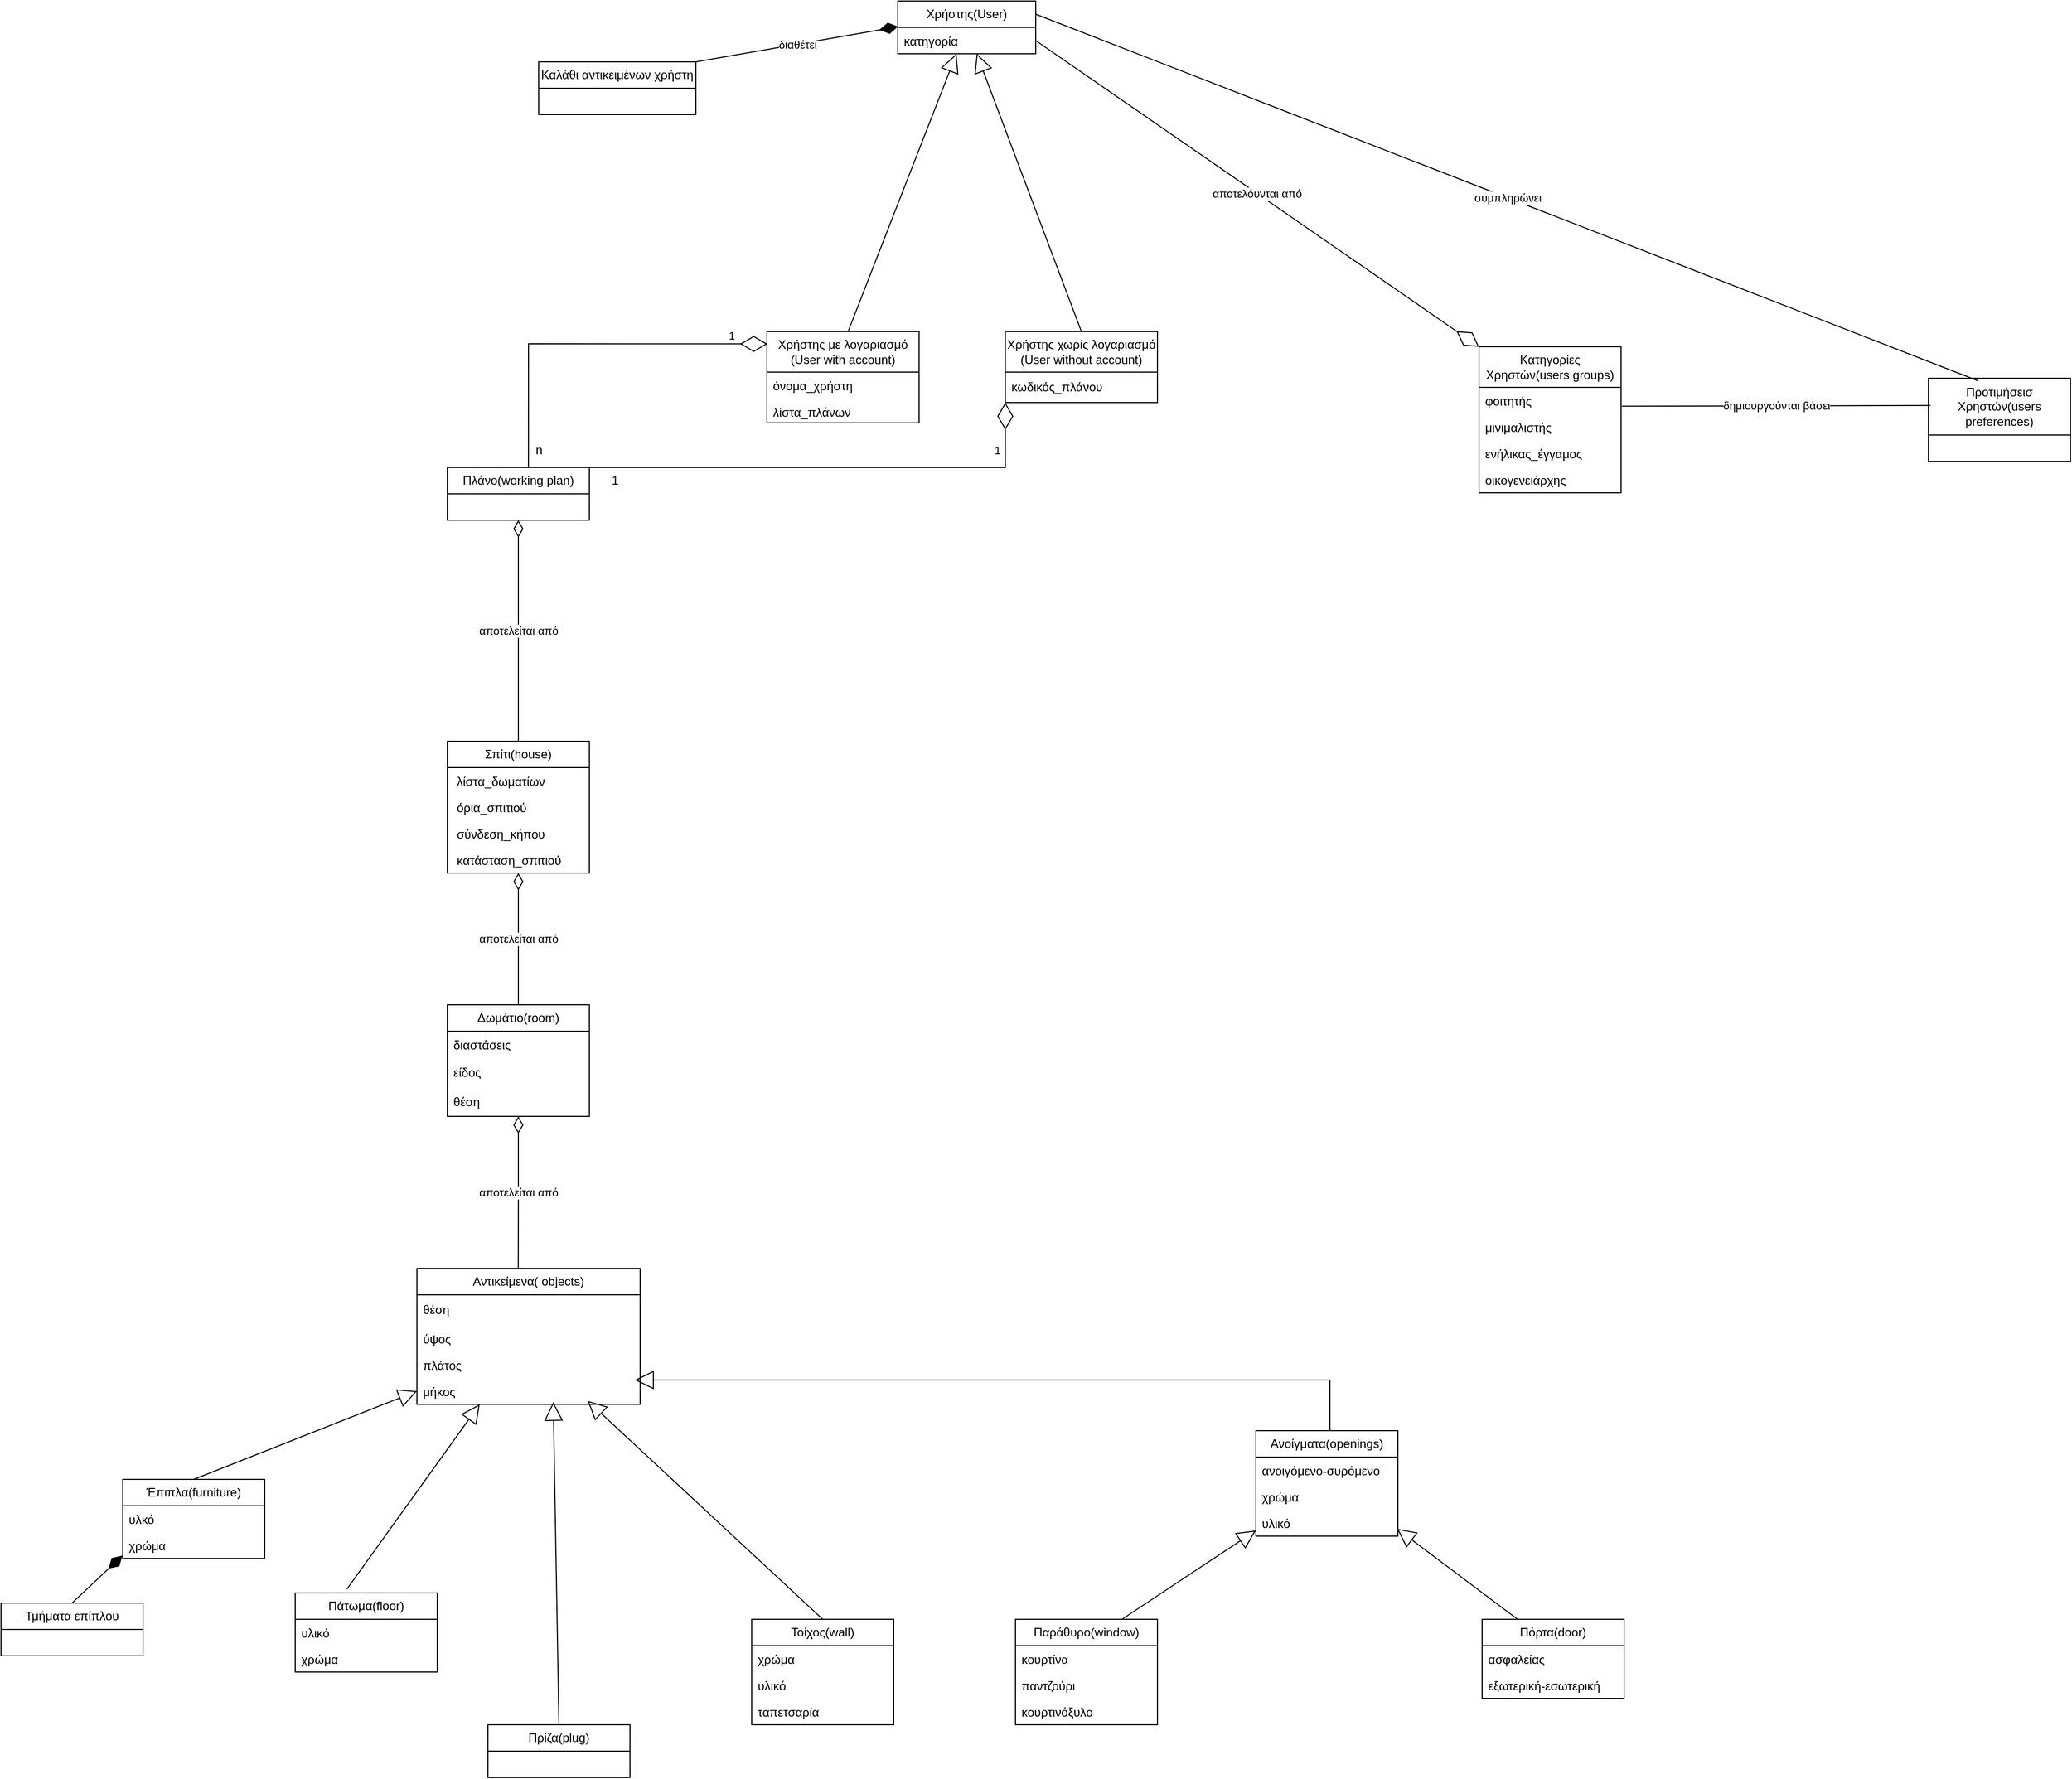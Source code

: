 <mxfile version="21.2.1">
  <diagram id="Sb5j8RT_6X5iySmUrkBr" name="Page-1">
    <mxGraphModel dx="1862" dy="553" grid="1" gridSize="10" guides="1" tooltips="1" connect="1" arrows="1" fold="1" page="1" pageScale="1" pageWidth="827" pageHeight="1169" math="0" shadow="0">
      <root>
        <mxCell id="WIyWlLk6GJQsqaUBKTNV-0" />
        <mxCell id="WIyWlLk6GJQsqaUBKTNV-1" parent="WIyWlLk6GJQsqaUBKTNV-0" />
        <mxCell id="PkM5QRC6UXLmhjLL5aXF-0" value="Χρήστης(User)" style="swimlane;fontStyle=0;childLayout=stackLayout;horizontal=1;startSize=26;fillColor=none;horizontalStack=0;resizeParent=1;resizeParentMax=0;resizeLast=0;collapsible=1;marginBottom=0;whiteSpace=wrap;html=1;" parent="WIyWlLk6GJQsqaUBKTNV-1" vertex="1">
          <mxGeometry x="274" y="90" width="136" height="52" as="geometry" />
        </mxCell>
        <mxCell id="PkM5QRC6UXLmhjLL5aXF-1" value="κατηγορία" style="text;strokeColor=none;fillColor=none;align=left;verticalAlign=top;spacingLeft=4;spacingRight=4;overflow=hidden;rotatable=0;points=[[0,0.5],[1,0.5]];portConstraint=eastwest;whiteSpace=wrap;html=1;" parent="PkM5QRC6UXLmhjLL5aXF-0" vertex="1">
          <mxGeometry y="26" width="136" height="26" as="geometry" />
        </mxCell>
        <mxCell id="PkM5QRC6UXLmhjLL5aXF-4" value="&lt;div&gt;Χρήστης με λογαριασμό&lt;/div&gt;&lt;div&gt;(User with account)&lt;br&gt;&lt;/div&gt;" style="swimlane;fontStyle=0;childLayout=stackLayout;horizontal=1;startSize=40;fillColor=none;horizontalStack=0;resizeParent=1;resizeParentMax=0;resizeLast=0;collapsible=1;marginBottom=0;whiteSpace=wrap;html=1;" parent="WIyWlLk6GJQsqaUBKTNV-1" vertex="1">
          <mxGeometry x="145" y="416" width="150" height="90" as="geometry" />
        </mxCell>
        <mxCell id="PkM5QRC6UXLmhjLL5aXF-12" value="" style="endArrow=block;endSize=16;endFill=0;html=1;rounded=0;" parent="PkM5QRC6UXLmhjLL5aXF-4" target="PkM5QRC6UXLmhjLL5aXF-0" edge="1">
          <mxGeometry width="160" relative="1" as="geometry">
            <mxPoint x="80" as="sourcePoint" />
            <mxPoint x="240" as="targetPoint" />
          </mxGeometry>
        </mxCell>
        <mxCell id="PkM5QRC6UXLmhjLL5aXF-5" value="όνομα_χρήστη" style="text;strokeColor=none;fillColor=none;align=left;verticalAlign=top;spacingLeft=4;spacingRight=4;overflow=hidden;rotatable=0;points=[[0,0.5],[1,0.5]];portConstraint=eastwest;whiteSpace=wrap;html=1;" parent="PkM5QRC6UXLmhjLL5aXF-4" vertex="1">
          <mxGeometry y="40" width="150" height="26" as="geometry" />
        </mxCell>
        <mxCell id="PkM5QRC6UXLmhjLL5aXF-6" value="λίστα_πλάνων" style="text;strokeColor=none;fillColor=none;align=left;verticalAlign=top;spacingLeft=4;spacingRight=4;overflow=hidden;rotatable=0;points=[[0,0.5],[1,0.5]];portConstraint=eastwest;whiteSpace=wrap;html=1;" parent="PkM5QRC6UXLmhjLL5aXF-4" vertex="1">
          <mxGeometry y="66" width="150" height="24" as="geometry" />
        </mxCell>
        <mxCell id="PkM5QRC6UXLmhjLL5aXF-8" value="&lt;div&gt;Χρήστης χωρίς λογαριασμό&lt;/div&gt;&lt;div&gt;(User without account)&lt;br&gt;&lt;/div&gt;" style="swimlane;fontStyle=0;childLayout=stackLayout;horizontal=1;startSize=40;fillColor=none;horizontalStack=0;resizeParent=1;resizeParentMax=0;resizeLast=0;collapsible=1;marginBottom=0;whiteSpace=wrap;html=1;" parent="WIyWlLk6GJQsqaUBKTNV-1" vertex="1">
          <mxGeometry x="380" y="416" width="150" height="70" as="geometry" />
        </mxCell>
        <mxCell id="YyLo7kHKkgCHPDjGbOCP-15" value="κωδικός_πλάνου" style="text;strokeColor=none;fillColor=none;align=left;verticalAlign=middle;spacingLeft=4;spacingRight=4;overflow=hidden;points=[[0,0.5],[1,0.5]];portConstraint=eastwest;rotatable=0;whiteSpace=wrap;html=1;" vertex="1" parent="PkM5QRC6UXLmhjLL5aXF-8">
          <mxGeometry y="40" width="150" height="30" as="geometry" />
        </mxCell>
        <mxCell id="PkM5QRC6UXLmhjLL5aXF-13" value="" style="endArrow=block;endSize=16;endFill=0;html=1;rounded=0;exitX=0.5;exitY=0;exitDx=0;exitDy=0;" parent="WIyWlLk6GJQsqaUBKTNV-1" source="PkM5QRC6UXLmhjLL5aXF-8" target="PkM5QRC6UXLmhjLL5aXF-0" edge="1">
          <mxGeometry width="160" relative="1" as="geometry">
            <mxPoint x="480" y="350" as="sourcePoint" />
            <mxPoint x="390" y="230" as="targetPoint" />
          </mxGeometry>
        </mxCell>
        <mxCell id="PkM5QRC6UXLmhjLL5aXF-14" value="Πλάνο(working plan)" style="swimlane;fontStyle=0;childLayout=stackLayout;horizontal=1;startSize=26;fillColor=none;horizontalStack=0;resizeParent=1;resizeParentMax=0;resizeLast=0;collapsible=1;marginBottom=0;whiteSpace=wrap;html=1;" parent="WIyWlLk6GJQsqaUBKTNV-1" vertex="1">
          <mxGeometry x="-170" y="550" width="140" height="52" as="geometry" />
        </mxCell>
        <mxCell id="PkM5QRC6UXLmhjLL5aXF-21" value="Σπίτι(house)" style="swimlane;fontStyle=0;childLayout=stackLayout;horizontal=1;startSize=26;fillColor=none;horizontalStack=0;resizeParent=1;resizeParentMax=0;resizeLast=0;collapsible=1;marginBottom=0;whiteSpace=wrap;html=1;" parent="WIyWlLk6GJQsqaUBKTNV-1" vertex="1">
          <mxGeometry x="-170" y="820" width="140" height="130" as="geometry" />
        </mxCell>
        <mxCell id="PkM5QRC6UXLmhjLL5aXF-22" value="&amp;nbsp;λίστα_δωματίων" style="text;strokeColor=none;fillColor=none;align=left;verticalAlign=top;spacingLeft=4;spacingRight=4;overflow=hidden;rotatable=0;points=[[0,0.5],[1,0.5]];portConstraint=eastwest;whiteSpace=wrap;html=1;" parent="PkM5QRC6UXLmhjLL5aXF-21" vertex="1">
          <mxGeometry y="26" width="140" height="26" as="geometry" />
        </mxCell>
        <mxCell id="PkM5QRC6UXLmhjLL5aXF-23" value="&amp;nbsp;όρια_σπιτιού" style="text;strokeColor=none;fillColor=none;align=left;verticalAlign=top;spacingLeft=4;spacingRight=4;overflow=hidden;rotatable=0;points=[[0,0.5],[1,0.5]];portConstraint=eastwest;whiteSpace=wrap;html=1;" parent="PkM5QRC6UXLmhjLL5aXF-21" vertex="1">
          <mxGeometry y="52" width="140" height="26" as="geometry" />
        </mxCell>
        <mxCell id="PkM5QRC6UXLmhjLL5aXF-24" value="&amp;nbsp;σύνδεση_κήπου" style="text;strokeColor=none;fillColor=none;align=left;verticalAlign=top;spacingLeft=4;spacingRight=4;overflow=hidden;rotatable=0;points=[[0,0.5],[1,0.5]];portConstraint=eastwest;whiteSpace=wrap;html=1;" parent="PkM5QRC6UXLmhjLL5aXF-21" vertex="1">
          <mxGeometry y="78" width="140" height="26" as="geometry" />
        </mxCell>
        <mxCell id="PkM5QRC6UXLmhjLL5aXF-128" value="&amp;nbsp;κατάσταση_σπιτιού" style="text;strokeColor=none;fillColor=none;align=left;verticalAlign=top;spacingLeft=4;spacingRight=4;overflow=hidden;rotatable=0;points=[[0,0.5],[1,0.5]];portConstraint=eastwest;whiteSpace=wrap;html=1;" parent="PkM5QRC6UXLmhjLL5aXF-21" vertex="1">
          <mxGeometry y="104" width="140" height="26" as="geometry" />
        </mxCell>
        <mxCell id="PkM5QRC6UXLmhjLL5aXF-25" value="Δωμάτιο(room)" style="swimlane;fontStyle=0;childLayout=stackLayout;horizontal=1;startSize=26;fillColor=none;horizontalStack=0;resizeParent=1;resizeParentMax=0;resizeLast=0;collapsible=1;marginBottom=0;whiteSpace=wrap;html=1;" parent="WIyWlLk6GJQsqaUBKTNV-1" vertex="1">
          <mxGeometry x="-170" y="1080" width="140" height="110" as="geometry" />
        </mxCell>
        <mxCell id="PkM5QRC6UXLmhjLL5aXF-26" value="διαστάσεις" style="text;strokeColor=none;fillColor=none;align=left;verticalAlign=top;spacingLeft=4;spacingRight=4;overflow=hidden;rotatable=0;points=[[0,0.5],[1,0.5]];portConstraint=eastwest;whiteSpace=wrap;html=1;" parent="PkM5QRC6UXLmhjLL5aXF-25" vertex="1">
          <mxGeometry y="26" width="140" height="26" as="geometry" />
        </mxCell>
        <mxCell id="YyLo7kHKkgCHPDjGbOCP-16" value="είδος" style="text;strokeColor=none;fillColor=none;align=left;verticalAlign=middle;spacingLeft=4;spacingRight=4;overflow=hidden;points=[[0,0.5],[1,0.5]];portConstraint=eastwest;rotatable=0;whiteSpace=wrap;html=1;" vertex="1" parent="PkM5QRC6UXLmhjLL5aXF-25">
          <mxGeometry y="52" width="140" height="30" as="geometry" />
        </mxCell>
        <mxCell id="PkM5QRC6UXLmhjLL5aXF-27" value="θέση" style="text;strokeColor=none;fillColor=none;align=left;verticalAlign=top;spacingLeft=4;spacingRight=4;overflow=hidden;rotatable=0;points=[[0,0.5],[1,0.5]];portConstraint=eastwest;whiteSpace=wrap;html=1;" parent="PkM5QRC6UXLmhjLL5aXF-25" vertex="1">
          <mxGeometry y="82" width="140" height="28" as="geometry" />
        </mxCell>
        <mxCell id="PkM5QRC6UXLmhjLL5aXF-39" value="1" style="endArrow=diamondThin;endFill=0;endSize=24;html=1;rounded=0;exitX=0.571;exitY=0;exitDx=0;exitDy=0;exitPerimeter=0;entryX=0.003;entryY=0.135;entryDx=0;entryDy=0;entryPerimeter=0;" parent="WIyWlLk6GJQsqaUBKTNV-1" source="PkM5QRC6UXLmhjLL5aXF-14" edge="1" target="PkM5QRC6UXLmhjLL5aXF-4">
          <mxGeometry x="0.802" y="8" width="160" relative="1" as="geometry">
            <mxPoint x="-70" y="560" as="sourcePoint" />
            <mxPoint x="140" y="430" as="targetPoint" />
            <Array as="points">
              <mxPoint x="-90" y="428" />
            </Array>
            <mxPoint as="offset" />
          </mxGeometry>
        </mxCell>
        <mxCell id="PkM5QRC6UXLmhjLL5aXF-41" value="Αντικείμενα( objects)" style="swimlane;fontStyle=0;childLayout=stackLayout;horizontal=1;startSize=26;fillColor=none;horizontalStack=0;resizeParent=1;resizeParentMax=0;resizeLast=0;collapsible=1;marginBottom=0;whiteSpace=wrap;html=1;" parent="WIyWlLk6GJQsqaUBKTNV-1" vertex="1">
          <mxGeometry x="-200" y="1340" width="220" height="134" as="geometry">
            <mxRectangle x="150" y="1030" width="150" height="30" as="alternateBounds" />
          </mxGeometry>
        </mxCell>
        <mxCell id="YyLo7kHKkgCHPDjGbOCP-22" value="θέση" style="text;strokeColor=none;fillColor=none;align=left;verticalAlign=middle;spacingLeft=4;spacingRight=4;overflow=hidden;points=[[0,0.5],[1,0.5]];portConstraint=eastwest;rotatable=0;whiteSpace=wrap;html=1;" vertex="1" parent="PkM5QRC6UXLmhjLL5aXF-41">
          <mxGeometry y="26" width="220" height="30" as="geometry" />
        </mxCell>
        <mxCell id="PkM5QRC6UXLmhjLL5aXF-42" value="ύψος" style="text;strokeColor=none;fillColor=none;align=left;verticalAlign=top;spacingLeft=4;spacingRight=4;overflow=hidden;rotatable=0;points=[[0,0.5],[1,0.5]];portConstraint=eastwest;whiteSpace=wrap;html=1;" parent="PkM5QRC6UXLmhjLL5aXF-41" vertex="1">
          <mxGeometry y="56" width="220" height="26" as="geometry" />
        </mxCell>
        <mxCell id="PkM5QRC6UXLmhjLL5aXF-43" value="πλάτος" style="text;strokeColor=none;fillColor=none;align=left;verticalAlign=top;spacingLeft=4;spacingRight=4;overflow=hidden;rotatable=0;points=[[0,0.5],[1,0.5]];portConstraint=eastwest;whiteSpace=wrap;html=1;" parent="PkM5QRC6UXLmhjLL5aXF-41" vertex="1">
          <mxGeometry y="82" width="220" height="26" as="geometry" />
        </mxCell>
        <mxCell id="PkM5QRC6UXLmhjLL5aXF-44" value="μήκος" style="text;strokeColor=none;fillColor=none;align=left;verticalAlign=top;spacingLeft=4;spacingRight=4;overflow=hidden;rotatable=0;points=[[0,0.5],[1,0.5]];portConstraint=eastwest;whiteSpace=wrap;html=1;" parent="PkM5QRC6UXLmhjLL5aXF-41" vertex="1">
          <mxGeometry y="108" width="220" height="26" as="geometry" />
        </mxCell>
        <mxCell id="PkM5QRC6UXLmhjLL5aXF-45" value="Έπιπλα(furniture)" style="swimlane;fontStyle=0;childLayout=stackLayout;horizontal=1;startSize=26;fillColor=none;horizontalStack=0;resizeParent=1;resizeParentMax=0;resizeLast=0;collapsible=1;marginBottom=0;whiteSpace=wrap;html=1;" parent="WIyWlLk6GJQsqaUBKTNV-1" vertex="1">
          <mxGeometry x="-490" y="1548" width="140" height="78" as="geometry" />
        </mxCell>
        <mxCell id="PkM5QRC6UXLmhjLL5aXF-49" value="" style="endArrow=block;endSize=16;endFill=0;html=1;rounded=0;entryX=0;entryY=0.5;entryDx=0;entryDy=0;" parent="PkM5QRC6UXLmhjLL5aXF-45" target="PkM5QRC6UXLmhjLL5aXF-44" edge="1">
          <mxGeometry width="160" relative="1" as="geometry">
            <mxPoint x="70" as="sourcePoint" />
            <mxPoint x="230" as="targetPoint" />
          </mxGeometry>
        </mxCell>
        <mxCell id="PkM5QRC6UXLmhjLL5aXF-47" value="υλκό" style="text;strokeColor=none;fillColor=none;align=left;verticalAlign=top;spacingLeft=4;spacingRight=4;overflow=hidden;rotatable=0;points=[[0,0.5],[1,0.5]];portConstraint=eastwest;whiteSpace=wrap;html=1;" parent="PkM5QRC6UXLmhjLL5aXF-45" vertex="1">
          <mxGeometry y="26" width="140" height="26" as="geometry" />
        </mxCell>
        <mxCell id="PkM5QRC6UXLmhjLL5aXF-48" value="χρώμα" style="text;strokeColor=none;fillColor=none;align=left;verticalAlign=top;spacingLeft=4;spacingRight=4;overflow=hidden;rotatable=0;points=[[0,0.5],[1,0.5]];portConstraint=eastwest;whiteSpace=wrap;html=1;" parent="PkM5QRC6UXLmhjLL5aXF-45" vertex="1">
          <mxGeometry y="52" width="140" height="26" as="geometry" />
        </mxCell>
        <mxCell id="PkM5QRC6UXLmhjLL5aXF-56" value="Πάτωμα(floor)" style="swimlane;fontStyle=0;childLayout=stackLayout;horizontal=1;startSize=26;fillColor=none;horizontalStack=0;resizeParent=1;resizeParentMax=0;resizeLast=0;collapsible=1;marginBottom=0;whiteSpace=wrap;html=1;" parent="WIyWlLk6GJQsqaUBKTNV-1" vertex="1">
          <mxGeometry x="-320" y="1660" width="140" height="78" as="geometry" />
        </mxCell>
        <mxCell id="PkM5QRC6UXLmhjLL5aXF-57" value="υλικό" style="text;strokeColor=none;fillColor=none;align=left;verticalAlign=top;spacingLeft=4;spacingRight=4;overflow=hidden;rotatable=0;points=[[0,0.5],[1,0.5]];portConstraint=eastwest;whiteSpace=wrap;html=1;" parent="PkM5QRC6UXLmhjLL5aXF-56" vertex="1">
          <mxGeometry y="26" width="140" height="26" as="geometry" />
        </mxCell>
        <mxCell id="PkM5QRC6UXLmhjLL5aXF-58" value="χρώμα" style="text;strokeColor=none;fillColor=none;align=left;verticalAlign=top;spacingLeft=4;spacingRight=4;overflow=hidden;rotatable=0;points=[[0,0.5],[1,0.5]];portConstraint=eastwest;whiteSpace=wrap;html=1;" parent="PkM5QRC6UXLmhjLL5aXF-56" vertex="1">
          <mxGeometry y="52" width="140" height="26" as="geometry" />
        </mxCell>
        <mxCell id="PkM5QRC6UXLmhjLL5aXF-60" value="" style="endArrow=block;endSize=16;endFill=0;html=1;rounded=0;exitX=0.364;exitY=-0.048;exitDx=0;exitDy=0;exitPerimeter=0;" parent="WIyWlLk6GJQsqaUBKTNV-1" source="PkM5QRC6UXLmhjLL5aXF-56" target="PkM5QRC6UXLmhjLL5aXF-41" edge="1">
          <mxGeometry width="160" relative="1" as="geometry">
            <mxPoint x="-60" y="1680" as="sourcePoint" />
            <mxPoint y="1601" as="targetPoint" />
          </mxGeometry>
        </mxCell>
        <mxCell id="PkM5QRC6UXLmhjLL5aXF-61" value="Ανοίγματα(openings)" style="swimlane;fontStyle=0;childLayout=stackLayout;horizontal=1;startSize=26;fillColor=none;horizontalStack=0;resizeParent=1;resizeParentMax=0;resizeLast=0;collapsible=1;marginBottom=0;whiteSpace=wrap;html=1;" parent="WIyWlLk6GJQsqaUBKTNV-1" vertex="1">
          <mxGeometry x="627" y="1500" width="140" height="104" as="geometry" />
        </mxCell>
        <mxCell id="PkM5QRC6UXLmhjLL5aXF-65" value="" style="endArrow=block;endSize=16;endFill=0;html=1;rounded=0;entryX=0.977;entryY=0.077;entryDx=0;entryDy=0;entryPerimeter=0;" parent="PkM5QRC6UXLmhjLL5aXF-61" target="PkM5QRC6UXLmhjLL5aXF-44" edge="1">
          <mxGeometry width="160" relative="1" as="geometry">
            <mxPoint x="73" as="sourcePoint" />
            <mxPoint x="-90" y="-80" as="targetPoint" />
            <Array as="points">
              <mxPoint x="73" y="-50" />
            </Array>
          </mxGeometry>
        </mxCell>
        <mxCell id="PkM5QRC6UXLmhjLL5aXF-62" value="ανοιγόμενο-συρόμενο" style="text;strokeColor=none;fillColor=none;align=left;verticalAlign=top;spacingLeft=4;spacingRight=4;overflow=hidden;rotatable=0;points=[[0,0.5],[1,0.5]];portConstraint=eastwest;whiteSpace=wrap;html=1;" parent="PkM5QRC6UXLmhjLL5aXF-61" vertex="1">
          <mxGeometry y="26" width="140" height="26" as="geometry" />
        </mxCell>
        <mxCell id="PkM5QRC6UXLmhjLL5aXF-63" value="χρώμα" style="text;strokeColor=none;fillColor=none;align=left;verticalAlign=top;spacingLeft=4;spacingRight=4;overflow=hidden;rotatable=0;points=[[0,0.5],[1,0.5]];portConstraint=eastwest;whiteSpace=wrap;html=1;" parent="PkM5QRC6UXLmhjLL5aXF-61" vertex="1">
          <mxGeometry y="52" width="140" height="26" as="geometry" />
        </mxCell>
        <mxCell id="PkM5QRC6UXLmhjLL5aXF-64" value="υλικό" style="text;strokeColor=none;fillColor=none;align=left;verticalAlign=top;spacingLeft=4;spacingRight=4;overflow=hidden;rotatable=0;points=[[0,0.5],[1,0.5]];portConstraint=eastwest;whiteSpace=wrap;html=1;" parent="PkM5QRC6UXLmhjLL5aXF-61" vertex="1">
          <mxGeometry y="78" width="140" height="26" as="geometry" />
        </mxCell>
        <mxCell id="PkM5QRC6UXLmhjLL5aXF-66" value="Πρίζα(plug)" style="swimlane;fontStyle=0;childLayout=stackLayout;horizontal=1;startSize=26;fillColor=none;horizontalStack=0;resizeParent=1;resizeParentMax=0;resizeLast=0;collapsible=1;marginBottom=0;whiteSpace=wrap;html=1;" parent="WIyWlLk6GJQsqaUBKTNV-1" vertex="1">
          <mxGeometry x="-130" y="1790" width="140" height="52" as="geometry" />
        </mxCell>
        <mxCell id="PkM5QRC6UXLmhjLL5aXF-86" value="" style="endArrow=block;endSize=16;endFill=0;html=1;rounded=0;entryX=0.611;entryY=0.912;entryDx=0;entryDy=0;entryPerimeter=0;" parent="PkM5QRC6UXLmhjLL5aXF-66" target="PkM5QRC6UXLmhjLL5aXF-44" edge="1">
          <mxGeometry width="160" relative="1" as="geometry">
            <mxPoint x="70" as="sourcePoint" />
            <mxPoint x="60" y="-359" as="targetPoint" />
          </mxGeometry>
        </mxCell>
        <mxCell id="PkM5QRC6UXLmhjLL5aXF-70" value="Τοίχος(wall)" style="swimlane;fontStyle=0;childLayout=stackLayout;horizontal=1;startSize=26;fillColor=none;horizontalStack=0;resizeParent=1;resizeParentMax=0;resizeLast=0;collapsible=1;marginBottom=0;whiteSpace=wrap;html=1;" parent="WIyWlLk6GJQsqaUBKTNV-1" vertex="1">
          <mxGeometry x="130" y="1686" width="140" height="104" as="geometry" />
        </mxCell>
        <mxCell id="PkM5QRC6UXLmhjLL5aXF-87" value="" style="endArrow=block;endSize=16;endFill=0;html=1;rounded=0;entryX=0.765;entryY=0.867;entryDx=0;entryDy=0;entryPerimeter=0;" parent="PkM5QRC6UXLmhjLL5aXF-70" target="PkM5QRC6UXLmhjLL5aXF-44" edge="1">
          <mxGeometry width="160" relative="1" as="geometry">
            <mxPoint x="70" as="sourcePoint" />
            <mxPoint x="-40" y="-60" as="targetPoint" />
          </mxGeometry>
        </mxCell>
        <mxCell id="PkM5QRC6UXLmhjLL5aXF-71" value="χρώμα" style="text;strokeColor=none;fillColor=none;align=left;verticalAlign=top;spacingLeft=4;spacingRight=4;overflow=hidden;rotatable=0;points=[[0,0.5],[1,0.5]];portConstraint=eastwest;whiteSpace=wrap;html=1;" parent="PkM5QRC6UXLmhjLL5aXF-70" vertex="1">
          <mxGeometry y="26" width="140" height="26" as="geometry" />
        </mxCell>
        <mxCell id="PkM5QRC6UXLmhjLL5aXF-72" value="υλικό" style="text;strokeColor=none;fillColor=none;align=left;verticalAlign=top;spacingLeft=4;spacingRight=4;overflow=hidden;rotatable=0;points=[[0,0.5],[1,0.5]];portConstraint=eastwest;whiteSpace=wrap;html=1;" parent="PkM5QRC6UXLmhjLL5aXF-70" vertex="1">
          <mxGeometry y="52" width="140" height="26" as="geometry" />
        </mxCell>
        <mxCell id="PkM5QRC6UXLmhjLL5aXF-73" value="ταπετσαρία" style="text;strokeColor=none;fillColor=none;align=left;verticalAlign=top;spacingLeft=4;spacingRight=4;overflow=hidden;rotatable=0;points=[[0,0.5],[1,0.5]];portConstraint=eastwest;whiteSpace=wrap;html=1;" parent="PkM5QRC6UXLmhjLL5aXF-70" vertex="1">
          <mxGeometry y="78" width="140" height="26" as="geometry" />
        </mxCell>
        <mxCell id="PkM5QRC6UXLmhjLL5aXF-78" value="Παράθυρο(window)" style="swimlane;fontStyle=0;childLayout=stackLayout;horizontal=1;startSize=26;fillColor=none;horizontalStack=0;resizeParent=1;resizeParentMax=0;resizeLast=0;collapsible=1;marginBottom=0;whiteSpace=wrap;html=1;" parent="WIyWlLk6GJQsqaUBKTNV-1" vertex="1">
          <mxGeometry x="390" y="1686" width="140" height="104" as="geometry" />
        </mxCell>
        <mxCell id="PkM5QRC6UXLmhjLL5aXF-79" value="κουρτίνα" style="text;strokeColor=none;fillColor=none;align=left;verticalAlign=top;spacingLeft=4;spacingRight=4;overflow=hidden;rotatable=0;points=[[0,0.5],[1,0.5]];portConstraint=eastwest;whiteSpace=wrap;html=1;" parent="PkM5QRC6UXLmhjLL5aXF-78" vertex="1">
          <mxGeometry y="26" width="140" height="26" as="geometry" />
        </mxCell>
        <mxCell id="PkM5QRC6UXLmhjLL5aXF-80" value="παντζούρι" style="text;strokeColor=none;fillColor=none;align=left;verticalAlign=top;spacingLeft=4;spacingRight=4;overflow=hidden;rotatable=0;points=[[0,0.5],[1,0.5]];portConstraint=eastwest;whiteSpace=wrap;html=1;" parent="PkM5QRC6UXLmhjLL5aXF-78" vertex="1">
          <mxGeometry y="52" width="140" height="26" as="geometry" />
        </mxCell>
        <mxCell id="PkM5QRC6UXLmhjLL5aXF-81" value="κουρτινόξυλο" style="text;strokeColor=none;fillColor=none;align=left;verticalAlign=top;spacingLeft=4;spacingRight=4;overflow=hidden;rotatable=0;points=[[0,0.5],[1,0.5]];portConstraint=eastwest;whiteSpace=wrap;html=1;" parent="PkM5QRC6UXLmhjLL5aXF-78" vertex="1">
          <mxGeometry y="78" width="140" height="26" as="geometry" />
        </mxCell>
        <mxCell id="PkM5QRC6UXLmhjLL5aXF-82" value="Πόρτα(door)" style="swimlane;fontStyle=0;childLayout=stackLayout;horizontal=1;startSize=26;fillColor=none;horizontalStack=0;resizeParent=1;resizeParentMax=0;resizeLast=0;collapsible=1;marginBottom=0;whiteSpace=wrap;html=1;" parent="WIyWlLk6GJQsqaUBKTNV-1" vertex="1">
          <mxGeometry x="850" y="1686" width="140" height="78" as="geometry" />
        </mxCell>
        <mxCell id="PkM5QRC6UXLmhjLL5aXF-83" value="ασφαλείας" style="text;strokeColor=none;fillColor=none;align=left;verticalAlign=top;spacingLeft=4;spacingRight=4;overflow=hidden;rotatable=0;points=[[0,0.5],[1,0.5]];portConstraint=eastwest;whiteSpace=wrap;html=1;" parent="PkM5QRC6UXLmhjLL5aXF-82" vertex="1">
          <mxGeometry y="26" width="140" height="26" as="geometry" />
        </mxCell>
        <mxCell id="PkM5QRC6UXLmhjLL5aXF-84" value="εξωτερική-εσωτερική" style="text;strokeColor=none;fillColor=none;align=left;verticalAlign=top;spacingLeft=4;spacingRight=4;overflow=hidden;rotatable=0;points=[[0,0.5],[1,0.5]];portConstraint=eastwest;whiteSpace=wrap;html=1;" parent="PkM5QRC6UXLmhjLL5aXF-82" vertex="1">
          <mxGeometry y="52" width="140" height="26" as="geometry" />
        </mxCell>
        <mxCell id="PkM5QRC6UXLmhjLL5aXF-88" value="" style="endArrow=block;endSize=16;endFill=0;html=1;rounded=0;exitX=0.75;exitY=0;exitDx=0;exitDy=0;" parent="WIyWlLk6GJQsqaUBKTNV-1" source="PkM5QRC6UXLmhjLL5aXF-78" target="PkM5QRC6UXLmhjLL5aXF-61" edge="1">
          <mxGeometry width="160" relative="1" as="geometry">
            <mxPoint x="565" y="1650" as="sourcePoint" />
            <mxPoint x="800" y="1860" as="targetPoint" />
          </mxGeometry>
        </mxCell>
        <mxCell id="PkM5QRC6UXLmhjLL5aXF-95" value="Κατηγορίες Χρηστών(users groups)" style="swimlane;fontStyle=0;childLayout=stackLayout;horizontal=1;startSize=40;horizontalStack=0;resizeParent=1;resizeParentMax=0;resizeLast=0;collapsible=1;marginBottom=0;whiteSpace=wrap;html=1;" parent="WIyWlLk6GJQsqaUBKTNV-1" vertex="1">
          <mxGeometry x="847" y="431" width="140" height="144" as="geometry" />
        </mxCell>
        <mxCell id="PkM5QRC6UXLmhjLL5aXF-96" value="φοιτητής" style="text;strokeColor=none;fillColor=none;align=left;verticalAlign=top;spacingLeft=4;spacingRight=4;overflow=hidden;rotatable=0;points=[[0,0.5],[1,0.5]];portConstraint=eastwest;whiteSpace=wrap;html=1;" parent="PkM5QRC6UXLmhjLL5aXF-95" vertex="1">
          <mxGeometry y="40" width="140" height="26" as="geometry" />
        </mxCell>
        <mxCell id="PkM5QRC6UXLmhjLL5aXF-97" value="μινιμαλιστής" style="text;strokeColor=none;fillColor=none;align=left;verticalAlign=top;spacingLeft=4;spacingRight=4;overflow=hidden;rotatable=0;points=[[0,0.5],[1,0.5]];portConstraint=eastwest;whiteSpace=wrap;html=1;" parent="PkM5QRC6UXLmhjLL5aXF-95" vertex="1">
          <mxGeometry y="66" width="140" height="26" as="geometry" />
        </mxCell>
        <mxCell id="PkM5QRC6UXLmhjLL5aXF-98" value="ενήλικας_έγγαμος" style="text;strokeColor=none;fillColor=none;align=left;verticalAlign=top;spacingLeft=4;spacingRight=4;overflow=hidden;rotatable=0;points=[[0,0.5],[1,0.5]];portConstraint=eastwest;whiteSpace=wrap;html=1;" parent="PkM5QRC6UXLmhjLL5aXF-95" vertex="1">
          <mxGeometry y="92" width="140" height="26" as="geometry" />
        </mxCell>
        <mxCell id="PkM5QRC6UXLmhjLL5aXF-124" value="οικογενειάρχης" style="text;strokeColor=none;fillColor=none;align=left;verticalAlign=top;spacingLeft=4;spacingRight=4;overflow=hidden;rotatable=0;points=[[0,0.5],[1,0.5]];portConstraint=eastwest;whiteSpace=wrap;html=1;" parent="PkM5QRC6UXLmhjLL5aXF-95" vertex="1">
          <mxGeometry y="118" width="140" height="26" as="geometry" />
        </mxCell>
        <mxCell id="PkM5QRC6UXLmhjLL5aXF-99" value="Προτιμήσεισ Χρηστών(users preferences)" style="swimlane;fontStyle=0;childLayout=stackLayout;horizontal=1;startSize=56;horizontalStack=0;resizeParent=1;resizeParentMax=0;resizeLast=0;collapsible=1;marginBottom=0;whiteSpace=wrap;html=1;" parent="WIyWlLk6GJQsqaUBKTNV-1" vertex="1">
          <mxGeometry x="1290" y="462" width="140" height="82" as="geometry" />
        </mxCell>
        <mxCell id="PkM5QRC6UXLmhjLL5aXF-110" value="αποτελόυνται από" style="endArrow=diamondThin;endFill=0;endSize=24;html=1;rounded=0;exitX=1;exitY=0.5;exitDx=0;exitDy=0;entryX=0;entryY=0;entryDx=0;entryDy=0;" parent="WIyWlLk6GJQsqaUBKTNV-1" source="PkM5QRC6UXLmhjLL5aXF-1" target="PkM5QRC6UXLmhjLL5aXF-95" edge="1">
          <mxGeometry width="160" relative="1" as="geometry">
            <mxPoint x="490" y="230" as="sourcePoint" />
            <mxPoint x="650" y="230" as="targetPoint" />
          </mxGeometry>
        </mxCell>
        <mxCell id="YyLo7kHKkgCHPDjGbOCP-0" value="" style="endArrow=block;endSize=16;endFill=0;html=1;rounded=0;exitX=0.25;exitY=0;exitDx=0;exitDy=0;entryX=0.994;entryY=0.719;entryDx=0;entryDy=0;entryPerimeter=0;" edge="1" parent="WIyWlLk6GJQsqaUBKTNV-1" source="PkM5QRC6UXLmhjLL5aXF-82" target="PkM5QRC6UXLmhjLL5aXF-64">
          <mxGeometry width="160" relative="1" as="geometry">
            <mxPoint x="700" y="1692" as="sourcePoint" />
            <mxPoint x="760" y="1600" as="targetPoint" />
          </mxGeometry>
        </mxCell>
        <mxCell id="YyLo7kHKkgCHPDjGbOCP-3" value="αποτελείται από" style="endArrow=none;html=1;endSize=12;startArrow=diamondThin;startSize=14;startFill=0;edgeStyle=orthogonalEdgeStyle;rounded=0;endFill=0;entryX=0.454;entryY=0.001;entryDx=0;entryDy=0;entryPerimeter=0;exitX=0.5;exitY=1;exitDx=0;exitDy=0;" edge="1" parent="WIyWlLk6GJQsqaUBKTNV-1" source="PkM5QRC6UXLmhjLL5aXF-25" target="PkM5QRC6UXLmhjLL5aXF-41">
          <mxGeometry relative="1" as="geometry">
            <mxPoint x="-100" y="1190" as="sourcePoint" />
            <mxPoint x="-100" y="1340" as="targetPoint" />
            <Array as="points" />
          </mxGeometry>
        </mxCell>
        <mxCell id="YyLo7kHKkgCHPDjGbOCP-6" value="αποτελείται από" style="endArrow=none;html=1;endSize=12;startArrow=diamondThin;startSize=14;startFill=0;edgeStyle=orthogonalEdgeStyle;rounded=0;endFill=0;entryX=0.5;entryY=0;entryDx=0;entryDy=0;exitX=0.5;exitY=1;exitDx=0;exitDy=0;exitPerimeter=0;" edge="1" parent="WIyWlLk6GJQsqaUBKTNV-1" source="PkM5QRC6UXLmhjLL5aXF-128" target="PkM5QRC6UXLmhjLL5aXF-25">
          <mxGeometry relative="1" as="geometry">
            <mxPoint x="-100" y="960" as="sourcePoint" />
            <mxPoint x="-99.52" y="1079" as="targetPoint" />
            <Array as="points">
              <mxPoint x="-100" y="1070" />
              <mxPoint x="-100" y="1070" />
            </Array>
          </mxGeometry>
        </mxCell>
        <mxCell id="YyLo7kHKkgCHPDjGbOCP-7" value="αποτελείται από" style="endArrow=none;html=1;endSize=12;startArrow=diamondThin;startSize=14;startFill=0;edgeStyle=orthogonalEdgeStyle;rounded=0;endFill=0;entryX=0.5;entryY=0;entryDx=0;entryDy=0;exitX=0.5;exitY=1;exitDx=0;exitDy=0;" edge="1" parent="WIyWlLk6GJQsqaUBKTNV-1" source="PkM5QRC6UXLmhjLL5aXF-14" target="PkM5QRC6UXLmhjLL5aXF-21">
          <mxGeometry relative="1" as="geometry">
            <mxPoint x="-100" y="680" as="sourcePoint" />
            <mxPoint x="-100" y="820" as="targetPoint" />
            <Array as="points" />
          </mxGeometry>
        </mxCell>
        <mxCell id="YyLo7kHKkgCHPDjGbOCP-8" value="δημιουργούνται βάσει" style="endArrow=none;html=1;rounded=0;entryX=0.015;entryY=0.328;entryDx=0;entryDy=0;entryPerimeter=0;exitX=1.006;exitY=0.716;exitDx=0;exitDy=0;exitPerimeter=0;" edge="1" parent="WIyWlLk6GJQsqaUBKTNV-1" source="PkM5QRC6UXLmhjLL5aXF-96" target="PkM5QRC6UXLmhjLL5aXF-99">
          <mxGeometry width="50" height="50" relative="1" as="geometry">
            <mxPoint x="990" y="490" as="sourcePoint" />
            <mxPoint x="1250" y="480" as="targetPoint" />
          </mxGeometry>
        </mxCell>
        <mxCell id="YyLo7kHKkgCHPDjGbOCP-9" value="n" style="text;html=1;align=center;verticalAlign=middle;resizable=0;points=[];autosize=1;strokeColor=none;fillColor=none;" vertex="1" parent="WIyWlLk6GJQsqaUBKTNV-1">
          <mxGeometry x="-95" y="518" width="30" height="30" as="geometry" />
        </mxCell>
        <mxCell id="YyLo7kHKkgCHPDjGbOCP-11" value="1" style="endArrow=diamondThin;endFill=0;endSize=24;html=1;rounded=0;exitX=1;exitY=0;exitDx=0;exitDy=0;entryX=0;entryY=1;entryDx=0;entryDy=0;" edge="1" parent="WIyWlLk6GJQsqaUBKTNV-1" source="PkM5QRC6UXLmhjLL5aXF-14" target="PkM5QRC6UXLmhjLL5aXF-8">
          <mxGeometry x="0.802" y="8" width="160" relative="1" as="geometry">
            <mxPoint y="663" as="sourcePoint" />
            <mxPoint x="420" y="540" as="targetPoint" />
            <Array as="points">
              <mxPoint x="380" y="550" />
            </Array>
            <mxPoint as="offset" />
          </mxGeometry>
        </mxCell>
        <mxCell id="YyLo7kHKkgCHPDjGbOCP-12" value="1" style="text;html=1;align=center;verticalAlign=middle;resizable=0;points=[];autosize=1;strokeColor=none;fillColor=none;" vertex="1" parent="WIyWlLk6GJQsqaUBKTNV-1">
          <mxGeometry x="-20" y="548" width="30" height="30" as="geometry" />
        </mxCell>
        <mxCell id="YyLo7kHKkgCHPDjGbOCP-18" value="Τμήματα επίπλου" style="swimlane;fontStyle=0;childLayout=stackLayout;horizontal=1;startSize=26;fillColor=none;horizontalStack=0;resizeParent=1;resizeParentMax=0;resizeLast=0;collapsible=1;marginBottom=0;whiteSpace=wrap;html=1;" vertex="1" parent="WIyWlLk6GJQsqaUBKTNV-1">
          <mxGeometry x="-610" y="1670" width="140" height="52" as="geometry" />
        </mxCell>
        <mxCell id="YyLo7kHKkgCHPDjGbOCP-19" value="" style="endArrow=diamondThin;endSize=16;endFill=1;html=1;rounded=0;entryX=-0.002;entryY=0.891;entryDx=0;entryDy=0;entryPerimeter=0;" edge="1" parent="YyLo7kHKkgCHPDjGbOCP-18" target="PkM5QRC6UXLmhjLL5aXF-48">
          <mxGeometry width="160" relative="1" as="geometry">
            <mxPoint x="70" as="sourcePoint" />
            <mxPoint x="130" y="-40" as="targetPoint" />
          </mxGeometry>
        </mxCell>
        <mxCell id="YyLo7kHKkgCHPDjGbOCP-23" value="Καλάθι αντικειμένων χρήστη" style="swimlane;fontStyle=0;childLayout=stackLayout;horizontal=1;startSize=26;fillColor=none;horizontalStack=0;resizeParent=1;resizeParentMax=0;resizeLast=0;collapsible=1;marginBottom=0;whiteSpace=wrap;html=1;" vertex="1" parent="WIyWlLk6GJQsqaUBKTNV-1">
          <mxGeometry x="-80" y="150" width="155" height="52" as="geometry" />
        </mxCell>
        <mxCell id="YyLo7kHKkgCHPDjGbOCP-24" value="διαθέτει" style="endArrow=diamondThin;endSize=16;endFill=1;html=1;rounded=0;entryX=0.003;entryY=-0.029;entryDx=0;entryDy=0;entryPerimeter=0;exitX=1;exitY=0;exitDx=0;exitDy=0;" edge="1" parent="WIyWlLk6GJQsqaUBKTNV-1" source="YyLo7kHKkgCHPDjGbOCP-23" target="PkM5QRC6UXLmhjLL5aXF-1">
          <mxGeometry width="160" relative="1" as="geometry">
            <mxPoint x="95" y="167" as="sourcePoint" />
            <mxPoint x="145" y="120" as="targetPoint" />
          </mxGeometry>
        </mxCell>
        <mxCell id="YyLo7kHKkgCHPDjGbOCP-25" value="συμπληρώνει" style="endArrow=none;html=1;rounded=0;entryX=0.351;entryY=0.032;entryDx=0;entryDy=0;entryPerimeter=0;exitX=1;exitY=0.25;exitDx=0;exitDy=0;" edge="1" parent="WIyWlLk6GJQsqaUBKTNV-1" source="PkM5QRC6UXLmhjLL5aXF-0" target="PkM5QRC6UXLmhjLL5aXF-99">
          <mxGeometry width="50" height="50" relative="1" as="geometry">
            <mxPoint x="410" y="110" as="sourcePoint" />
            <mxPoint x="770" y="70" as="targetPoint" />
          </mxGeometry>
        </mxCell>
      </root>
    </mxGraphModel>
  </diagram>
</mxfile>
